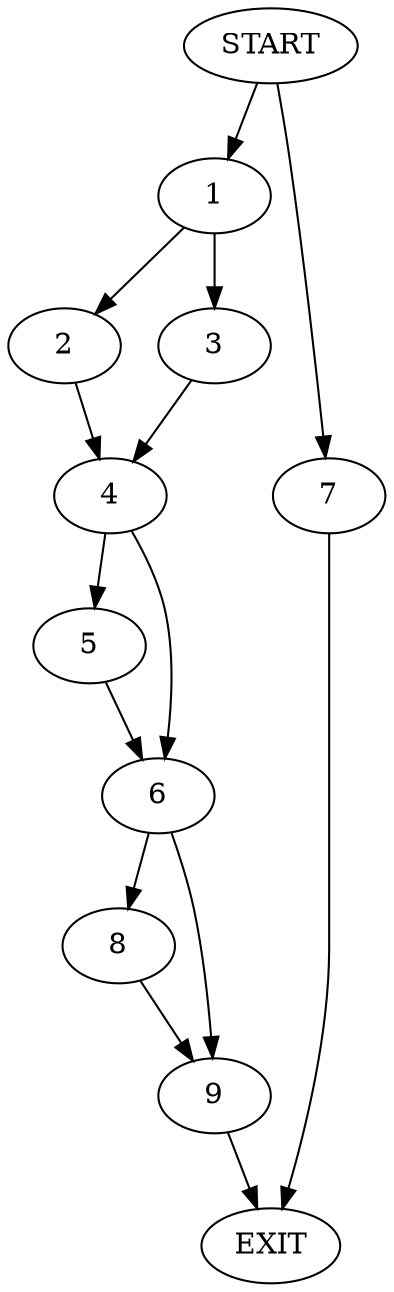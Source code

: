 digraph {
0 [label="START"]
10 [label="EXIT"]
0 -> 1
1 -> 2
1 -> 3
2 -> 4
3 -> 4
4 -> 5
4 -> 6
0 -> 7
7 -> 10
6 -> 8
6 -> 9
5 -> 6
8 -> 9
9 -> 10
}
